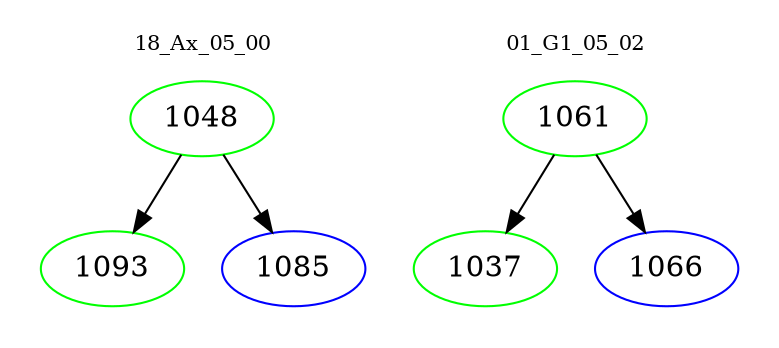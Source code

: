digraph{
subgraph cluster_0 {
color = white
label = "18_Ax_05_00";
fontsize=10;
T0_1048 [label="1048", color="green"]
T0_1048 -> T0_1093 [color="black"]
T0_1093 [label="1093", color="green"]
T0_1048 -> T0_1085 [color="black"]
T0_1085 [label="1085", color="blue"]
}
subgraph cluster_1 {
color = white
label = "01_G1_05_02";
fontsize=10;
T1_1061 [label="1061", color="green"]
T1_1061 -> T1_1037 [color="black"]
T1_1037 [label="1037", color="green"]
T1_1061 -> T1_1066 [color="black"]
T1_1066 [label="1066", color="blue"]
}
}
